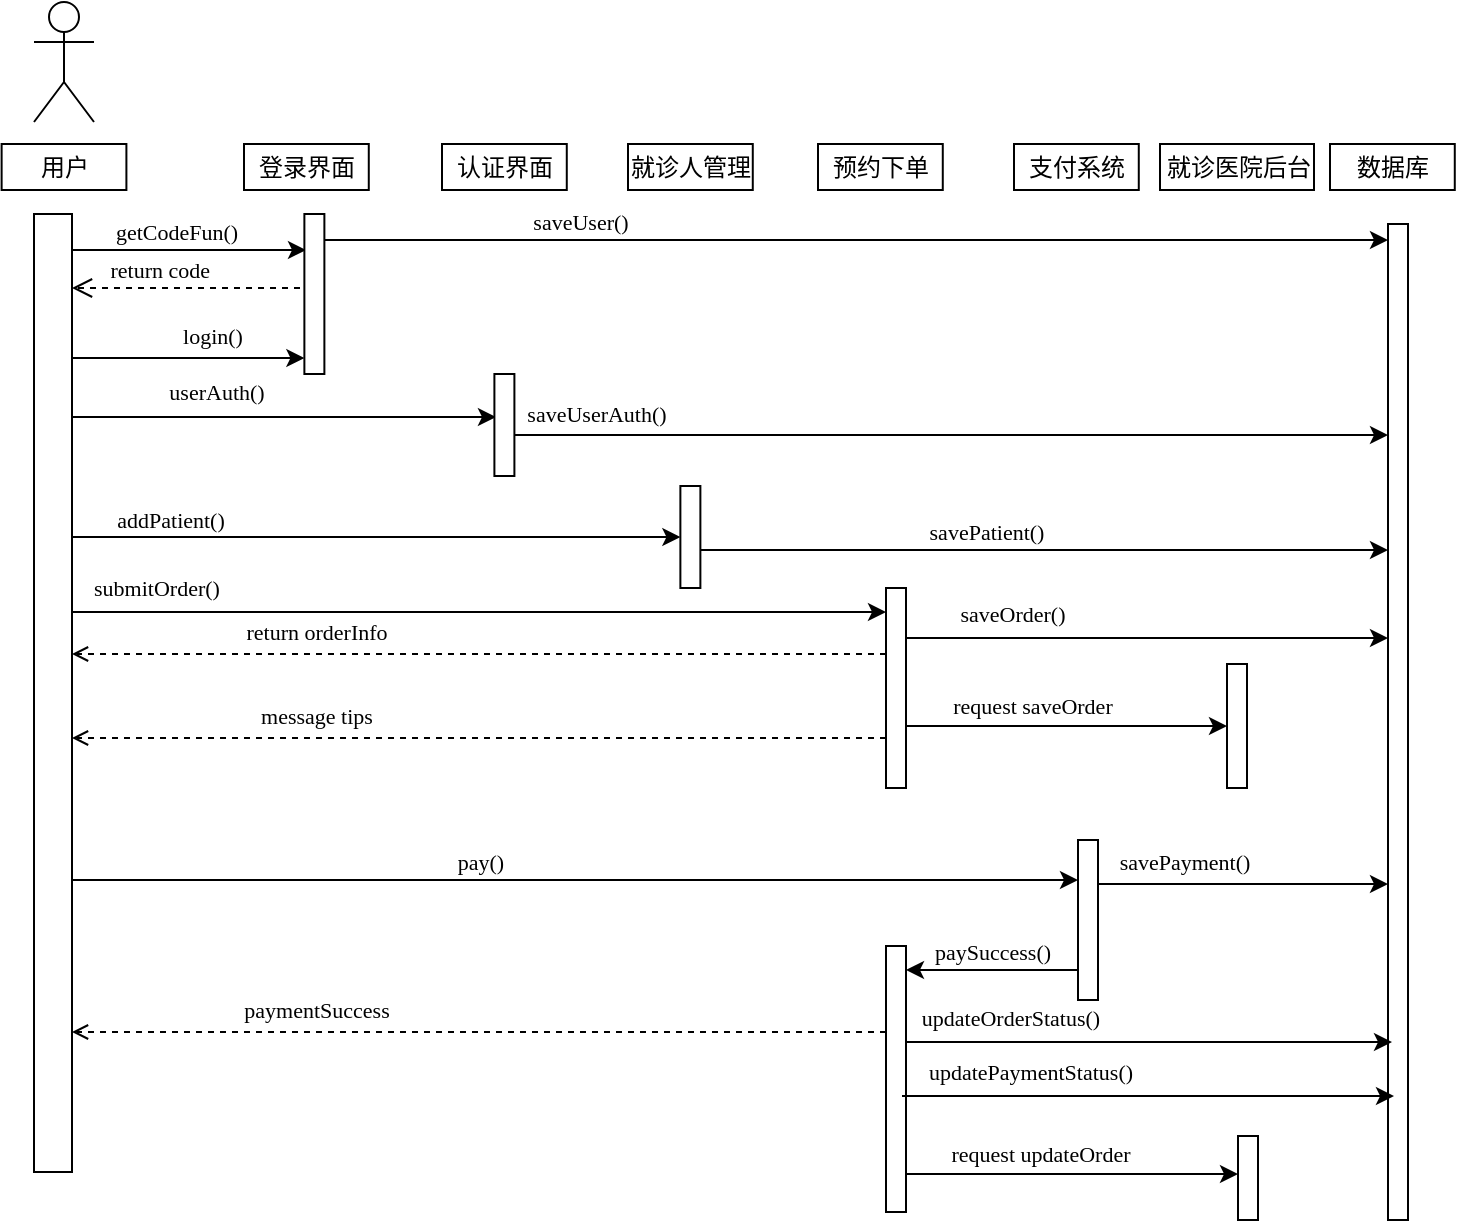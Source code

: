 <mxfile version="20.8.22" type="github">
  <diagram name="第 1 页" id="YCI4z4WlGQqDByoZ-9i7">
    <mxGraphModel dx="1468" dy="849" grid="0" gridSize="10" guides="1" tooltips="1" connect="1" arrows="1" fold="1" page="1" pageScale="1" pageWidth="1169" pageHeight="827" math="0" shadow="0">
      <root>
        <mxCell id="0" />
        <mxCell id="1" parent="0" />
        <mxCell id="Q6mP7-fQPy3ULsmLiTpU-11" style="edgeStyle=elbowEdgeStyle;rounded=0;orthogonalLoop=1;jettySize=auto;html=1;elbow=vertical;curved=0;fontFamily=Times New Roman;" edge="1" parent="1" source="Q6mP7-fQPy3ULsmLiTpU-1" target="Q6mP7-fQPy3ULsmLiTpU-2">
          <mxGeometry relative="1" as="geometry">
            <Array as="points">
              <mxPoint x="330" y="246" />
            </Array>
          </mxGeometry>
        </mxCell>
        <mxCell id="Q6mP7-fQPy3ULsmLiTpU-12" value="login()" style="edgeLabel;html=1;align=center;verticalAlign=middle;resizable=0;points=[];fontFamily=Times New Roman;" vertex="1" connectable="0" parent="Q6mP7-fQPy3ULsmLiTpU-11">
          <mxGeometry x="0.244" y="-3" relative="1" as="geometry">
            <mxPoint x="-3" y="-14" as="offset" />
          </mxGeometry>
        </mxCell>
        <mxCell id="Q6mP7-fQPy3ULsmLiTpU-13" style="edgeStyle=elbowEdgeStyle;rounded=0;orthogonalLoop=1;jettySize=auto;html=1;elbow=vertical;curved=0;fontFamily=Times New Roman;entryX=0.081;entryY=0.225;entryDx=0;entryDy=0;entryPerimeter=0;" edge="1" parent="1" source="Q6mP7-fQPy3ULsmLiTpU-1" target="Q6mP7-fQPy3ULsmLiTpU-2">
          <mxGeometry relative="1" as="geometry">
            <mxPoint x="368" y="200" as="targetPoint" />
          </mxGeometry>
        </mxCell>
        <mxCell id="Q6mP7-fQPy3ULsmLiTpU-17" value="getCodeFun()" style="edgeLabel;html=1;align=center;verticalAlign=middle;resizable=0;points=[];fontFamily=Times New Roman;" vertex="1" connectable="0" parent="Q6mP7-fQPy3ULsmLiTpU-13">
          <mxGeometry x="-0.185" y="3" relative="1" as="geometry">
            <mxPoint x="4" y="-6" as="offset" />
          </mxGeometry>
        </mxCell>
        <mxCell id="Q6mP7-fQPy3ULsmLiTpU-27" style="edgeStyle=elbowEdgeStyle;rounded=0;orthogonalLoop=1;jettySize=auto;html=1;elbow=vertical;curved=0;entryX=0.078;entryY=0.418;entryDx=0;entryDy=0;entryPerimeter=0;fontFamily=Times New Roman;" edge="1" parent="1" source="Q6mP7-fQPy3ULsmLiTpU-1" target="Q6mP7-fQPy3ULsmLiTpU-26">
          <mxGeometry relative="1" as="geometry" />
        </mxCell>
        <mxCell id="Q6mP7-fQPy3ULsmLiTpU-28" value="userAuth()" style="edgeLabel;html=1;align=center;verticalAlign=middle;resizable=0;points=[];fontFamily=Times New Roman;" vertex="1" connectable="0" parent="Q6mP7-fQPy3ULsmLiTpU-27">
          <mxGeometry x="0.089" y="-1" relative="1" as="geometry">
            <mxPoint x="-44" y="-14" as="offset" />
          </mxGeometry>
        </mxCell>
        <mxCell id="Q6mP7-fQPy3ULsmLiTpU-36" style="edgeStyle=elbowEdgeStyle;rounded=0;orthogonalLoop=1;jettySize=auto;html=1;elbow=vertical;curved=0;fontFamily=Times New Roman;" edge="1" parent="1" source="Q6mP7-fQPy3ULsmLiTpU-1" target="Q6mP7-fQPy3ULsmLiTpU-35">
          <mxGeometry relative="1" as="geometry" />
        </mxCell>
        <mxCell id="Q6mP7-fQPy3ULsmLiTpU-37" value="addPatient()" style="edgeLabel;html=1;align=center;verticalAlign=middle;resizable=0;points=[];fontFamily=Times New Roman;" vertex="1" connectable="0" parent="Q6mP7-fQPy3ULsmLiTpU-36">
          <mxGeometry x="-0.113" y="3" relative="1" as="geometry">
            <mxPoint x="-86" y="-6" as="offset" />
          </mxGeometry>
        </mxCell>
        <mxCell id="Q6mP7-fQPy3ULsmLiTpU-51" style="edgeStyle=elbowEdgeStyle;rounded=0;orthogonalLoop=1;jettySize=auto;html=1;elbow=vertical;curved=0;fontFamily=Times New Roman;" edge="1" parent="1" source="Q6mP7-fQPy3ULsmLiTpU-1" target="Q6mP7-fQPy3ULsmLiTpU-50">
          <mxGeometry relative="1" as="geometry">
            <Array as="points">
              <mxPoint x="524" y="373" />
            </Array>
          </mxGeometry>
        </mxCell>
        <mxCell id="Q6mP7-fQPy3ULsmLiTpU-52" value="submitOrder()" style="edgeLabel;html=1;align=center;verticalAlign=middle;resizable=0;points=[];fontFamily=Times New Roman;" vertex="1" connectable="0" parent="Q6mP7-fQPy3ULsmLiTpU-51">
          <mxGeometry x="0.822" y="1" relative="1" as="geometry">
            <mxPoint x="-329" y="-11" as="offset" />
          </mxGeometry>
        </mxCell>
        <mxCell id="Q6mP7-fQPy3ULsmLiTpU-56" style="edgeStyle=elbowEdgeStyle;rounded=0;orthogonalLoop=1;jettySize=auto;html=1;elbow=vertical;curved=0;fontFamily=Times New Roman;startArrow=none;startFill=0;endArrow=classic;endFill=1;" edge="1" parent="1" source="Q6mP7-fQPy3ULsmLiTpU-1" target="Q6mP7-fQPy3ULsmLiTpU-55">
          <mxGeometry relative="1" as="geometry">
            <Array as="points">
              <mxPoint x="478" y="507" />
              <mxPoint x="588" y="438" />
            </Array>
          </mxGeometry>
        </mxCell>
        <mxCell id="Q6mP7-fQPy3ULsmLiTpU-57" value="pay()" style="edgeLabel;html=1;align=center;verticalAlign=middle;resizable=0;points=[];fontFamily=Times New Roman;" vertex="1" connectable="0" parent="Q6mP7-fQPy3ULsmLiTpU-56">
          <mxGeometry x="0.012" relative="1" as="geometry">
            <mxPoint x="-51" y="-9" as="offset" />
          </mxGeometry>
        </mxCell>
        <mxCell id="Q6mP7-fQPy3ULsmLiTpU-1" value="&lt;div style=&quot;&quot;&gt;&lt;br&gt;&lt;/div&gt;" style="html=1;points=[];perimeter=orthogonalPerimeter;outlineConnect=0;targetShapes=umlLifeline;portConstraint=eastwest;newEdgeStyle={&quot;edgeStyle&quot;:&quot;elbowEdgeStyle&quot;,&quot;elbow&quot;:&quot;vertical&quot;,&quot;curved&quot;:0,&quot;rounded&quot;:0};shadow=0;sketch=0;fillStyle=auto;fontFamily=Times New Roman;gradientColor=none;align=center;" vertex="1" parent="1">
          <mxGeometry x="218" y="174" width="19" height="479" as="geometry" />
        </mxCell>
        <mxCell id="Q6mP7-fQPy3ULsmLiTpU-23" style="edgeStyle=elbowEdgeStyle;rounded=0;orthogonalLoop=1;jettySize=auto;html=1;elbow=vertical;curved=0;fontFamily=Times New Roman;" edge="1" parent="1" source="Q6mP7-fQPy3ULsmLiTpU-2" target="Q6mP7-fQPy3ULsmLiTpU-22">
          <mxGeometry relative="1" as="geometry">
            <mxPoint x="557" y="251" as="targetPoint" />
            <mxPoint x="387" y="249" as="sourcePoint" />
            <Array as="points">
              <mxPoint x="543" y="187" />
            </Array>
          </mxGeometry>
        </mxCell>
        <mxCell id="Q6mP7-fQPy3ULsmLiTpU-24" value="saveUser()" style="edgeLabel;html=1;align=center;verticalAlign=middle;resizable=0;points=[];fontFamily=Times New Roman;" vertex="1" connectable="0" parent="Q6mP7-fQPy3ULsmLiTpU-23">
          <mxGeometry x="0.261" y="1" relative="1" as="geometry">
            <mxPoint x="-208" y="-8" as="offset" />
          </mxGeometry>
        </mxCell>
        <mxCell id="Q6mP7-fQPy3ULsmLiTpU-2" value="" style="html=1;points=[];perimeter=orthogonalPerimeter;outlineConnect=0;targetShapes=umlLifeline;portConstraint=eastwest;newEdgeStyle={&quot;edgeStyle&quot;:&quot;elbowEdgeStyle&quot;,&quot;elbow&quot;:&quot;vertical&quot;,&quot;curved&quot;:0,&quot;rounded&quot;:0};shadow=0;sketch=0;fillStyle=auto;fontFamily=Times New Roman;gradientColor=none;" vertex="1" parent="1">
          <mxGeometry x="353.19" y="174" width="10" height="80" as="geometry" />
        </mxCell>
        <mxCell id="Q6mP7-fQPy3ULsmLiTpU-7" value="用户" style="html=1;shadow=0;sketch=0;fillStyle=auto;fontFamily=Times New Roman;gradientColor=none;" vertex="1" parent="1">
          <mxGeometry x="201.81" y="139" width="62.39" height="23" as="geometry" />
        </mxCell>
        <mxCell id="Q6mP7-fQPy3ULsmLiTpU-8" value="" style="shape=umlActor;verticalLabelPosition=bottom;verticalAlign=top;html=1;shadow=0;sketch=0;fillStyle=auto;fontFamily=Times New Roman;gradientColor=none;" vertex="1" parent="1">
          <mxGeometry x="218" y="68" width="30" height="60" as="geometry" />
        </mxCell>
        <mxCell id="Q6mP7-fQPy3ULsmLiTpU-10" value="登录界面" style="html=1;shadow=0;sketch=0;fillStyle=auto;fontFamily=Times New Roman;gradientColor=none;" vertex="1" parent="1">
          <mxGeometry x="323" y="139" width="62.39" height="23" as="geometry" />
        </mxCell>
        <mxCell id="Q6mP7-fQPy3ULsmLiTpU-16" value="return code&amp;nbsp;" style="html=1;verticalAlign=bottom;endArrow=open;dashed=1;endSize=8;edgeStyle=elbowEdgeStyle;elbow=vertical;curved=0;rounded=0;fontFamily=Times New Roman;" edge="1" parent="1" target="Q6mP7-fQPy3ULsmLiTpU-1">
          <mxGeometry x="0.201" relative="1" as="geometry">
            <mxPoint x="304.19" y="219" as="targetPoint" />
            <mxPoint x="351" y="211" as="sourcePoint" />
            <Array as="points">
              <mxPoint x="327" y="211" />
            </Array>
            <mxPoint x="-1" as="offset" />
          </mxGeometry>
        </mxCell>
        <mxCell id="Q6mP7-fQPy3ULsmLiTpU-21" value="数据库" style="html=1;shadow=0;sketch=0;fillStyle=auto;fontFamily=Times New Roman;gradientColor=none;" vertex="1" parent="1">
          <mxGeometry x="866" y="139" width="62.39" height="23" as="geometry" />
        </mxCell>
        <mxCell id="Q6mP7-fQPy3ULsmLiTpU-22" value="" style="html=1;points=[];perimeter=orthogonalPerimeter;outlineConnect=0;targetShapes=umlLifeline;portConstraint=eastwest;newEdgeStyle={&quot;edgeStyle&quot;:&quot;elbowEdgeStyle&quot;,&quot;elbow&quot;:&quot;vertical&quot;,&quot;curved&quot;:0,&quot;rounded&quot;:0};shadow=0;sketch=0;fillStyle=auto;fontFamily=Times New Roman;gradientColor=none;" vertex="1" parent="1">
          <mxGeometry x="895" y="179" width="10" height="498" as="geometry" />
        </mxCell>
        <mxCell id="Q6mP7-fQPy3ULsmLiTpU-25" value="认证界面" style="html=1;shadow=0;sketch=0;fillStyle=auto;fontFamily=Times New Roman;gradientColor=none;" vertex="1" parent="1">
          <mxGeometry x="422" y="139" width="62.39" height="23" as="geometry" />
        </mxCell>
        <mxCell id="Q6mP7-fQPy3ULsmLiTpU-30" style="edgeStyle=elbowEdgeStyle;rounded=0;orthogonalLoop=1;jettySize=auto;html=1;elbow=vertical;curved=0;fontFamily=Times New Roman;" edge="1" parent="1" source="Q6mP7-fQPy3ULsmLiTpU-26">
          <mxGeometry relative="1" as="geometry">
            <mxPoint x="895" y="284.444" as="targetPoint" />
          </mxGeometry>
        </mxCell>
        <mxCell id="Q6mP7-fQPy3ULsmLiTpU-26" value="" style="html=1;points=[];perimeter=orthogonalPerimeter;outlineConnect=0;targetShapes=umlLifeline;portConstraint=eastwest;newEdgeStyle={&quot;edgeStyle&quot;:&quot;elbowEdgeStyle&quot;,&quot;elbow&quot;:&quot;vertical&quot;,&quot;curved&quot;:0,&quot;rounded&quot;:0};shadow=0;sketch=0;fillStyle=auto;fontFamily=Times New Roman;gradientColor=none;" vertex="1" parent="1">
          <mxGeometry x="448.2" y="254" width="10" height="51" as="geometry" />
        </mxCell>
        <mxCell id="Q6mP7-fQPy3ULsmLiTpU-31" value="saveUserAuth()" style="edgeLabel;html=1;align=center;verticalAlign=middle;resizable=0;points=[];fontFamily=Times New Roman;" vertex="1" connectable="0" parent="1">
          <mxGeometry x="499.001" y="184.0" as="geometry">
            <mxPoint y="90" as="offset" />
          </mxGeometry>
        </mxCell>
        <mxCell id="Q6mP7-fQPy3ULsmLiTpU-32" value="就诊人管理" style="html=1;shadow=0;sketch=0;fillStyle=auto;fontFamily=Times New Roman;gradientColor=none;" vertex="1" parent="1">
          <mxGeometry x="515" y="139" width="62.39" height="23" as="geometry" />
        </mxCell>
        <mxCell id="Q6mP7-fQPy3ULsmLiTpU-33" style="edgeStyle=none;rounded=0;orthogonalLoop=1;jettySize=auto;html=1;exitX=0.5;exitY=1;exitDx=0;exitDy=0;fontFamily=Times New Roman;" edge="1" parent="1" source="Q6mP7-fQPy3ULsmLiTpU-21" target="Q6mP7-fQPy3ULsmLiTpU-21">
          <mxGeometry relative="1" as="geometry" />
        </mxCell>
        <mxCell id="Q6mP7-fQPy3ULsmLiTpU-34" style="edgeStyle=none;rounded=0;orthogonalLoop=1;jettySize=auto;html=1;exitX=0.5;exitY=0;exitDx=0;exitDy=0;fontFamily=Times New Roman;" edge="1" parent="1" source="Q6mP7-fQPy3ULsmLiTpU-21" target="Q6mP7-fQPy3ULsmLiTpU-21">
          <mxGeometry relative="1" as="geometry" />
        </mxCell>
        <mxCell id="Q6mP7-fQPy3ULsmLiTpU-46" style="edgeStyle=elbowEdgeStyle;rounded=0;orthogonalLoop=1;jettySize=auto;html=1;elbow=vertical;curved=0;fontFamily=Times New Roman;" edge="1" parent="1" source="Q6mP7-fQPy3ULsmLiTpU-35">
          <mxGeometry relative="1" as="geometry">
            <mxPoint x="895" y="342.222" as="targetPoint" />
          </mxGeometry>
        </mxCell>
        <mxCell id="Q6mP7-fQPy3ULsmLiTpU-47" value="savePatient()" style="edgeLabel;html=1;align=center;verticalAlign=middle;resizable=0;points=[];fontFamily=Times New Roman;" vertex="1" connectable="0" parent="Q6mP7-fQPy3ULsmLiTpU-46">
          <mxGeometry x="0.294" relative="1" as="geometry">
            <mxPoint x="-80" y="-9" as="offset" />
          </mxGeometry>
        </mxCell>
        <mxCell id="Q6mP7-fQPy3ULsmLiTpU-35" value="" style="html=1;points=[];perimeter=orthogonalPerimeter;outlineConnect=0;targetShapes=umlLifeline;portConstraint=eastwest;newEdgeStyle={&quot;edgeStyle&quot;:&quot;elbowEdgeStyle&quot;,&quot;elbow&quot;:&quot;vertical&quot;,&quot;curved&quot;:0,&quot;rounded&quot;:0};shadow=0;sketch=0;fillStyle=auto;fontFamily=Times New Roman;gradientColor=none;" vertex="1" parent="1">
          <mxGeometry x="541.19" y="310" width="10" height="51" as="geometry" />
        </mxCell>
        <mxCell id="Q6mP7-fQPy3ULsmLiTpU-41" value="预约下单" style="html=1;shadow=0;sketch=0;fillStyle=auto;fontFamily=Times New Roman;gradientColor=none;" vertex="1" parent="1">
          <mxGeometry x="610" y="139" width="62.39" height="23" as="geometry" />
        </mxCell>
        <mxCell id="Q6mP7-fQPy3ULsmLiTpU-48" value="支付系统" style="html=1;shadow=0;sketch=0;fillStyle=auto;fontFamily=Times New Roman;gradientColor=none;" vertex="1" parent="1">
          <mxGeometry x="708" y="139" width="62.39" height="23" as="geometry" />
        </mxCell>
        <mxCell id="Q6mP7-fQPy3ULsmLiTpU-49" value="就诊医院后台" style="html=1;shadow=0;sketch=0;fillStyle=auto;fontFamily=Times New Roman;gradientColor=none;" vertex="1" parent="1">
          <mxGeometry x="781" y="139" width="77" height="23" as="geometry" />
        </mxCell>
        <mxCell id="Q6mP7-fQPy3ULsmLiTpU-53" style="edgeStyle=elbowEdgeStyle;rounded=0;orthogonalLoop=1;jettySize=auto;html=1;elbow=vertical;curved=0;fontFamily=Times New Roman;dashed=1;startArrow=none;startFill=0;endArrow=open;endFill=0;" edge="1" parent="1" source="Q6mP7-fQPy3ULsmLiTpU-50" target="Q6mP7-fQPy3ULsmLiTpU-1">
          <mxGeometry relative="1" as="geometry">
            <Array as="points">
              <mxPoint x="571" y="394" />
              <mxPoint x="499" y="414" />
            </Array>
          </mxGeometry>
        </mxCell>
        <mxCell id="Q6mP7-fQPy3ULsmLiTpU-54" value="return orderInfo" style="edgeLabel;html=1;align=center;verticalAlign=middle;resizable=0;points=[];fontFamily=Times New Roman;" vertex="1" connectable="0" parent="Q6mP7-fQPy3ULsmLiTpU-53">
          <mxGeometry x="0.265" relative="1" as="geometry">
            <mxPoint x="-28" y="-11" as="offset" />
          </mxGeometry>
        </mxCell>
        <mxCell id="Q6mP7-fQPy3ULsmLiTpU-59" style="edgeStyle=elbowEdgeStyle;rounded=0;orthogonalLoop=1;jettySize=auto;html=1;elbow=vertical;curved=0;fontFamily=Times New Roman;startArrow=none;startFill=0;endArrow=classic;endFill=1;" edge="1" parent="1" source="Q6mP7-fQPy3ULsmLiTpU-50">
          <mxGeometry relative="1" as="geometry">
            <mxPoint x="895" y="386" as="targetPoint" />
            <Array as="points">
              <mxPoint x="850" y="386" />
            </Array>
          </mxGeometry>
        </mxCell>
        <mxCell id="Q6mP7-fQPy3ULsmLiTpU-60" value="saveOrder()" style="edgeLabel;html=1;align=center;verticalAlign=middle;resizable=0;points=[];fontFamily=Times New Roman;" vertex="1" connectable="0" parent="Q6mP7-fQPy3ULsmLiTpU-59">
          <mxGeometry x="0.165" relative="1" as="geometry">
            <mxPoint x="-88" y="-12" as="offset" />
          </mxGeometry>
        </mxCell>
        <mxCell id="Q6mP7-fQPy3ULsmLiTpU-76" style="edgeStyle=elbowEdgeStyle;rounded=0;orthogonalLoop=1;jettySize=auto;html=1;elbow=vertical;curved=0;fontFamily=Times New Roman;startArrow=none;startFill=0;endArrow=classic;endFill=1;" edge="1" parent="1" source="Q6mP7-fQPy3ULsmLiTpU-50" target="Q6mP7-fQPy3ULsmLiTpU-75">
          <mxGeometry relative="1" as="geometry">
            <mxPoint x="813.222" y="421.111" as="targetPoint" />
            <Array as="points" />
          </mxGeometry>
        </mxCell>
        <mxCell id="Q6mP7-fQPy3ULsmLiTpU-77" value="request saveOrder" style="edgeLabel;html=1;align=center;verticalAlign=middle;resizable=0;points=[];fontFamily=Times New Roman;" vertex="1" connectable="0" parent="Q6mP7-fQPy3ULsmLiTpU-76">
          <mxGeometry x="0.204" relative="1" as="geometry">
            <mxPoint x="-34" y="-10" as="offset" />
          </mxGeometry>
        </mxCell>
        <mxCell id="Q6mP7-fQPy3ULsmLiTpU-50" value="" style="html=1;points=[];perimeter=orthogonalPerimeter;outlineConnect=0;targetShapes=umlLifeline;portConstraint=eastwest;newEdgeStyle={&quot;edgeStyle&quot;:&quot;elbowEdgeStyle&quot;,&quot;elbow&quot;:&quot;vertical&quot;,&quot;curved&quot;:0,&quot;rounded&quot;:0};shadow=0;sketch=0;fillStyle=auto;fontFamily=Times New Roman;gradientColor=none;" vertex="1" parent="1">
          <mxGeometry x="644" y="361" width="10" height="100" as="geometry" />
        </mxCell>
        <mxCell id="Q6mP7-fQPy3ULsmLiTpU-65" style="edgeStyle=elbowEdgeStyle;rounded=0;orthogonalLoop=1;jettySize=auto;html=1;elbow=vertical;curved=0;fontFamily=Times New Roman;startArrow=none;startFill=0;endArrow=classic;endFill=1;" edge="1" parent="1" source="Q6mP7-fQPy3ULsmLiTpU-55" target="Q6mP7-fQPy3ULsmLiTpU-22">
          <mxGeometry relative="1" as="geometry">
            <mxPoint x="880" y="509" as="targetPoint" />
            <Array as="points">
              <mxPoint x="818" y="509" />
              <mxPoint x="882" y="497" />
              <mxPoint x="803" y="444" />
            </Array>
          </mxGeometry>
        </mxCell>
        <mxCell id="Q6mP7-fQPy3ULsmLiTpU-66" value="savePayment()" style="edgeLabel;html=1;align=center;verticalAlign=middle;resizable=0;points=[];fontFamily=Times New Roman;" vertex="1" connectable="0" parent="Q6mP7-fQPy3ULsmLiTpU-65">
          <mxGeometry x="-0.509" relative="1" as="geometry">
            <mxPoint x="7" y="-11" as="offset" />
          </mxGeometry>
        </mxCell>
        <mxCell id="Q6mP7-fQPy3ULsmLiTpU-68" style="edgeStyle=elbowEdgeStyle;rounded=0;orthogonalLoop=1;jettySize=auto;html=1;elbow=vertical;curved=0;fontFamily=Times New Roman;startArrow=none;startFill=0;endArrow=classic;endFill=1;" edge="1" parent="1" source="Q6mP7-fQPy3ULsmLiTpU-55" target="Q6mP7-fQPy3ULsmLiTpU-67">
          <mxGeometry relative="1" as="geometry">
            <Array as="points">
              <mxPoint x="690" y="552" />
              <mxPoint x="685" y="528" />
            </Array>
          </mxGeometry>
        </mxCell>
        <mxCell id="Q6mP7-fQPy3ULsmLiTpU-69" value="paySuccess()" style="edgeLabel;html=1;align=center;verticalAlign=middle;resizable=0;points=[];fontFamily=Times New Roman;" vertex="1" connectable="0" parent="Q6mP7-fQPy3ULsmLiTpU-68">
          <mxGeometry x="0.362" y="-1" relative="1" as="geometry">
            <mxPoint x="15" y="-8" as="offset" />
          </mxGeometry>
        </mxCell>
        <mxCell id="Q6mP7-fQPy3ULsmLiTpU-78" style="edgeStyle=elbowEdgeStyle;rounded=0;orthogonalLoop=1;jettySize=auto;html=1;elbow=vertical;curved=0;fontFamily=Times New Roman;startArrow=none;startFill=0;endArrow=classic;endFill=1;entryX=0.2;entryY=0.821;entryDx=0;entryDy=0;entryPerimeter=0;" edge="1" parent="1" source="Q6mP7-fQPy3ULsmLiTpU-67" target="Q6mP7-fQPy3ULsmLiTpU-22">
          <mxGeometry relative="1" as="geometry">
            <mxPoint x="892" y="588" as="targetPoint" />
            <Array as="points">
              <mxPoint x="840" y="588" />
              <mxPoint x="822" y="594" />
              <mxPoint x="843" y="586" />
            </Array>
          </mxGeometry>
        </mxCell>
        <mxCell id="Q6mP7-fQPy3ULsmLiTpU-79" value="updateOrderStatus()" style="edgeLabel;html=1;align=center;verticalAlign=middle;resizable=0;points=[];fontFamily=Times New Roman;" vertex="1" connectable="0" parent="Q6mP7-fQPy3ULsmLiTpU-78">
          <mxGeometry x="-0.132" y="-1" relative="1" as="geometry">
            <mxPoint x="-54" y="-13" as="offset" />
          </mxGeometry>
        </mxCell>
        <mxCell id="Q6mP7-fQPy3ULsmLiTpU-81" style="edgeStyle=elbowEdgeStyle;rounded=0;orthogonalLoop=1;jettySize=auto;html=1;elbow=vertical;curved=0;fontFamily=Times New Roman;startArrow=none;startFill=0;endArrow=classic;endFill=1;" edge="1" parent="1" source="Q6mP7-fQPy3ULsmLiTpU-67" target="Q6mP7-fQPy3ULsmLiTpU-80">
          <mxGeometry relative="1" as="geometry" />
        </mxCell>
        <mxCell id="Q6mP7-fQPy3ULsmLiTpU-82" value="request updateOrder" style="edgeLabel;html=1;align=center;verticalAlign=middle;resizable=0;points=[];fontFamily=Times New Roman;" vertex="1" connectable="0" parent="Q6mP7-fQPy3ULsmLiTpU-81">
          <mxGeometry x="0.248" y="-2" relative="1" as="geometry">
            <mxPoint x="-37" y="-12" as="offset" />
          </mxGeometry>
        </mxCell>
        <mxCell id="Q6mP7-fQPy3ULsmLiTpU-67" value="" style="html=1;points=[];perimeter=orthogonalPerimeter;outlineConnect=0;targetShapes=umlLifeline;portConstraint=eastwest;newEdgeStyle={&quot;edgeStyle&quot;:&quot;elbowEdgeStyle&quot;,&quot;elbow&quot;:&quot;vertical&quot;,&quot;curved&quot;:0,&quot;rounded&quot;:0};shadow=0;sketch=0;fillStyle=auto;fontFamily=Times New Roman;gradientColor=none;" vertex="1" parent="1">
          <mxGeometry x="644" y="540" width="10" height="133" as="geometry" />
        </mxCell>
        <mxCell id="Q6mP7-fQPy3ULsmLiTpU-55" value="" style="html=1;points=[];perimeter=orthogonalPerimeter;outlineConnect=0;targetShapes=umlLifeline;portConstraint=eastwest;newEdgeStyle={&quot;edgeStyle&quot;:&quot;elbowEdgeStyle&quot;,&quot;elbow&quot;:&quot;vertical&quot;,&quot;curved&quot;:0,&quot;rounded&quot;:0};shadow=0;sketch=0;fillStyle=auto;fontFamily=Times New Roman;gradientColor=none;" vertex="1" parent="1">
          <mxGeometry x="740" y="487" width="10" height="80" as="geometry" />
        </mxCell>
        <mxCell id="Q6mP7-fQPy3ULsmLiTpU-73" style="edgeStyle=elbowEdgeStyle;rounded=0;orthogonalLoop=1;jettySize=auto;html=1;elbow=vertical;curved=0;fontFamily=Times New Roman;dashed=1;startArrow=none;startFill=0;endArrow=open;endFill=0;" edge="1" parent="1">
          <mxGeometry relative="1" as="geometry">
            <mxPoint x="644" y="436" as="sourcePoint" />
            <mxPoint x="237" y="436" as="targetPoint" />
            <Array as="points">
              <mxPoint x="571" y="436" />
              <mxPoint x="499" y="456" />
            </Array>
          </mxGeometry>
        </mxCell>
        <mxCell id="Q6mP7-fQPy3ULsmLiTpU-74" value="message tips" style="edgeLabel;html=1;align=center;verticalAlign=middle;resizable=0;points=[];fontFamily=Times New Roman;" vertex="1" connectable="0" parent="Q6mP7-fQPy3ULsmLiTpU-73">
          <mxGeometry x="0.265" relative="1" as="geometry">
            <mxPoint x="-28" y="-11" as="offset" />
          </mxGeometry>
        </mxCell>
        <mxCell id="Q6mP7-fQPy3ULsmLiTpU-75" value="" style="html=1;points=[];perimeter=orthogonalPerimeter;outlineConnect=0;targetShapes=umlLifeline;portConstraint=eastwest;newEdgeStyle={&quot;edgeStyle&quot;:&quot;elbowEdgeStyle&quot;,&quot;elbow&quot;:&quot;vertical&quot;,&quot;curved&quot;:0,&quot;rounded&quot;:0};shadow=0;sketch=0;fillStyle=auto;fontFamily=Times New Roman;gradientColor=none;" vertex="1" parent="1">
          <mxGeometry x="814.5" y="399" width="10" height="62" as="geometry" />
        </mxCell>
        <mxCell id="Q6mP7-fQPy3ULsmLiTpU-80" value="" style="html=1;points=[];perimeter=orthogonalPerimeter;outlineConnect=0;targetShapes=umlLifeline;portConstraint=eastwest;newEdgeStyle={&quot;edgeStyle&quot;:&quot;elbowEdgeStyle&quot;,&quot;elbow&quot;:&quot;vertical&quot;,&quot;curved&quot;:0,&quot;rounded&quot;:0};shadow=0;sketch=0;fillStyle=auto;fontFamily=Times New Roman;gradientColor=none;" vertex="1" parent="1">
          <mxGeometry x="820" y="635" width="10" height="42" as="geometry" />
        </mxCell>
        <mxCell id="Q6mP7-fQPy3ULsmLiTpU-83" style="edgeStyle=elbowEdgeStyle;rounded=0;orthogonalLoop=1;jettySize=auto;html=1;elbow=vertical;curved=0;fontFamily=Times New Roman;startArrow=none;startFill=0;endArrow=classic;endFill=1;" edge="1" parent="1">
          <mxGeometry relative="1" as="geometry">
            <mxPoint x="898" y="615" as="targetPoint" />
            <mxPoint x="652" y="615" as="sourcePoint" />
            <Array as="points">
              <mxPoint x="820" y="615" />
              <mxPoint x="841" y="607" />
            </Array>
          </mxGeometry>
        </mxCell>
        <mxCell id="Q6mP7-fQPy3ULsmLiTpU-84" value="updatePaymentStatus()" style="edgeLabel;html=1;align=center;verticalAlign=middle;resizable=0;points=[];fontFamily=Times New Roman;" vertex="1" connectable="0" parent="Q6mP7-fQPy3ULsmLiTpU-83">
          <mxGeometry x="-0.132" y="-1" relative="1" as="geometry">
            <mxPoint x="-43" y="-13" as="offset" />
          </mxGeometry>
        </mxCell>
        <mxCell id="Q6mP7-fQPy3ULsmLiTpU-86" style="edgeStyle=elbowEdgeStyle;rounded=0;orthogonalLoop=1;jettySize=auto;html=1;elbow=vertical;curved=0;fontFamily=Times New Roman;dashed=1;startArrow=none;startFill=0;endArrow=open;endFill=0;" edge="1" parent="1">
          <mxGeometry relative="1" as="geometry">
            <mxPoint x="644" y="583" as="sourcePoint" />
            <mxPoint x="237" y="583" as="targetPoint" />
            <Array as="points">
              <mxPoint x="571" y="583" />
              <mxPoint x="499" y="603" />
            </Array>
          </mxGeometry>
        </mxCell>
        <mxCell id="Q6mP7-fQPy3ULsmLiTpU-87" value="paymentSuccess" style="edgeLabel;html=1;align=center;verticalAlign=middle;resizable=0;points=[];fontFamily=Times New Roman;" vertex="1" connectable="0" parent="Q6mP7-fQPy3ULsmLiTpU-86">
          <mxGeometry x="0.265" relative="1" as="geometry">
            <mxPoint x="-28" y="-11" as="offset" />
          </mxGeometry>
        </mxCell>
      </root>
    </mxGraphModel>
  </diagram>
</mxfile>
